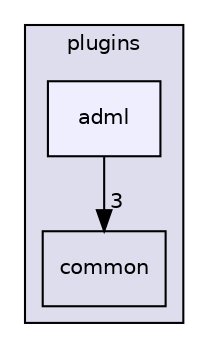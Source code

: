 digraph "src/plugins/adml" {
  compound=true
  node [ fontsize="10", fontname="Helvetica"];
  edge [ labelfontsize="10", labelfontname="Helvetica"];
  subgraph clusterdir_7020b8b7abcceffa3f9f7a2d24718f16 {
    graph [ bgcolor="#ddddee", pencolor="black", label="plugins" fontname="Helvetica", fontsize="10", URL="dir_7020b8b7abcceffa3f9f7a2d24718f16.html"]
  dir_612e79628a9ed6ddbdf6d23f21939a67 [shape=box label="common" URL="dir_612e79628a9ed6ddbdf6d23f21939a67.html"];
  dir_cbc8cf200533089559bd016671180547 [shape=box, label="adml", style="filled", fillcolor="#eeeeff", pencolor="black", URL="dir_cbc8cf200533089559bd016671180547.html"];
  }
  dir_cbc8cf200533089559bd016671180547->dir_612e79628a9ed6ddbdf6d23f21939a67 [headlabel="3", labeldistance=1.5 headhref="dir_000018_000011.html"];
}
